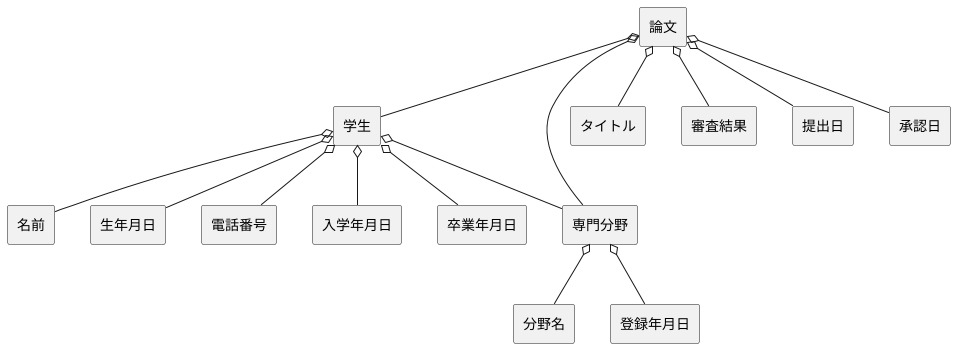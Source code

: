 @startuml Web論文システムドメインモデル図
skinparam componentStyle rectangle

' 学生
' 名前、生年月日、専門分野、入学年月日、卒業年月日
[学生] o-- [名前]
[学生] o-- [生年月日]
[学生] o-- [電話番号]
[学生] o-- [専門分野]
[学生] o-- [入学年月日]
[学生] o-- [卒業年月日]

' 専門分野
' 分野名、登録年月日
[専門分野] o-- [分野名]
[専門分野] o-- [登録年月日]

' 論文
' タイトル、審査結果、提出日、承認日
[論文] o-- [学生]
[論文] o-- [専門分野]
[論文] o-- [タイトル]
[論文] o-- [審査結果]
[論文] o-- [提出日]
[論文] o-- [承認日]

@enduml